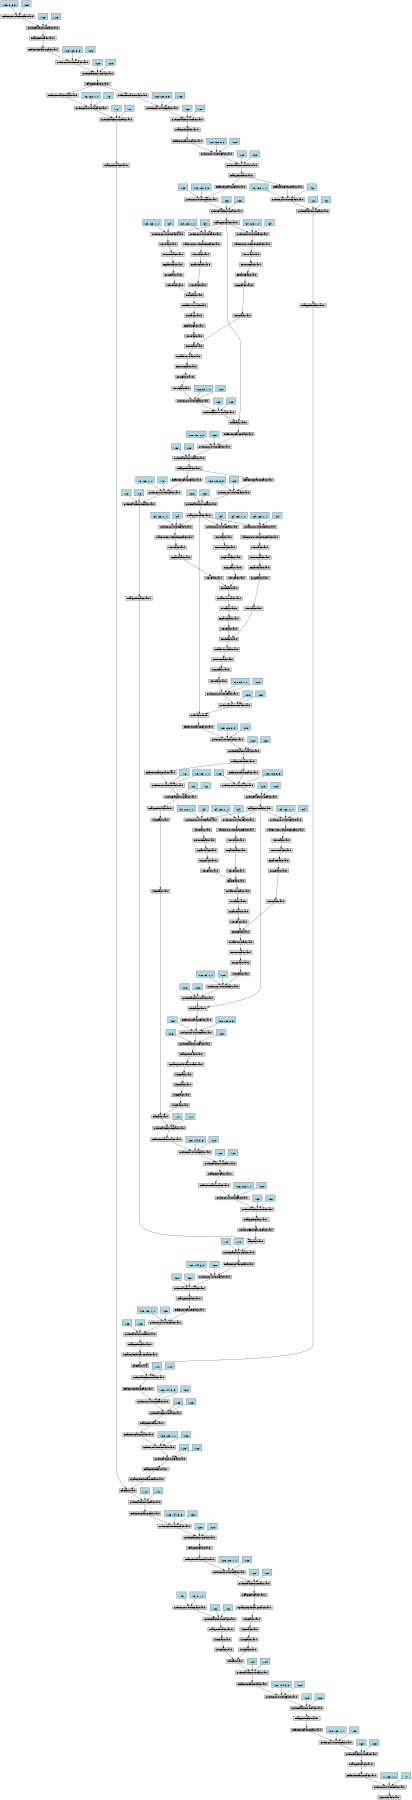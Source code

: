 digraph {
	graph [size="12,12"]
	node [align=left fontsize=12 height=0.2 ranksep=0.1 shape=box style=filled]
	2068046084272 [label=SigmoidBackward]
	2068046084320 -> 2068046084272
	2068046084320 [label=CudnnConvolutionBackward]
	2068046084416 -> 2068046084320
	2068046084416 [label=ReflectionPad2DBackward]
	2068046084608 -> 2068046084416
	2068046084608 [label=LeakyReluBackward1]
	2068046084704 -> 2068046084608
	2068046084704 [label=CudnnBatchNormBackward]
	2068046084800 -> 2068046084704
	2068046084800 [label=CudnnConvolutionBackward]
	2068046084992 -> 2068046084800
	2068046084992 [label=ReflectionPad2DBackward]
	2068046085184 -> 2068046084992
	2068046085184 [label=LeakyReluBackward1]
	2068046085280 -> 2068046085184
	2068046085280 [label=CudnnBatchNormBackward]
	2068046085376 -> 2068046085280
	2068046085376 [label=CudnnConvolutionBackward]
	2068046085568 -> 2068046085376
	2068046085568 [label=ReflectionPad2DBackward]
	2068046085760 -> 2068046085568
	2068046085760 [label=CudnnBatchNormBackward]
	2068046085856 -> 2068046085760
	2068046085856 [label=CatBackward]
	2068046086048 -> 2068046085856
	2068046086048 [label=SliceBackward]
	2068046159984 -> 2068046086048
	2068046159984 [label=SliceBackward]
	2068046160080 -> 2068046159984
	2068046160080 [label=LeakyReluBackward1]
	2068046160176 -> 2068046160080
	2068046160176 [label=CudnnBatchNormBackward]
	2068046160272 -> 2068046160176
	2068046160272 [label=CudnnConvolutionBackward]
	2068046160464 -> 2068046160272
	2068046160464 [label="
 (16, 8, 1, 1)" fillcolor=lightblue]
	2068046160512 -> 2068046160272
	2068046160512 [label="
 (16)" fillcolor=lightblue]
	2068046160320 -> 2068046160176
	2068046160320 [label="
 (16)" fillcolor=lightblue]
	2068046160368 -> 2068046160176
	2068046160368 [label="
 (16)" fillcolor=lightblue]
	2068046086096 -> 2068046085856
	2068046086096 [label=SliceBackward]
	2068046160032 -> 2068046086096
	2068046160032 [label=SliceBackward]
	2068046160224 -> 2068046160032
	2068046160224 [label=SliceBackward]
	2068046160560 -> 2068046160224
	2068046160560 [label=SliceBackward]
	2068046160752 -> 2068046160560
	2068046160752 [label=UpsampleBilinear2DBackward]
	2068046160896 -> 2068046160752
	2068046160896 [label=LeakyReluBackward1]
	2068046160656 -> 2068046160896
	2068046160656 [label=CudnnBatchNormBackward]
	2068046160944 -> 2068046160656
	2068046160944 [label=CudnnConvolutionBackward]
	2068046161136 -> 2068046160944
	2068046161136 [label=ReflectionPad2DBackward]
	2068046161328 -> 2068046161136
	2068046161328 [label=LeakyReluBackward1]
	2068046161424 -> 2068046161328
	2068046161424 [label=CudnnBatchNormBackward]
	2068046161520 -> 2068046161424
	2068046161520 [label=CudnnConvolutionBackward]
	2068046161712 -> 2068046161520
	2068046161712 [label=ReflectionPad2DBackward]
	2068046161904 -> 2068046161712
	2068046161904 [label=CudnnBatchNormBackward]
	2068046162000 -> 2068046161904
	2068046162000 [label=CatBackward]
	2068046162192 -> 2068046162000
	2068046162192 [label=LeakyReluBackward1]
	2068046162336 -> 2068046162192
	2068046162336 [label=CudnnBatchNormBackward]
	2068046162432 -> 2068046162336
	2068046162432 [label=CudnnConvolutionBackward]
	2068046162624 -> 2068046162432
	2068046162624 [label=ReflectionPad2DBackward]
	2068046162816 -> 2068046162624
	2068046162816 [label=LeakyReluBackward1]
	2068046162912 -> 2068046162816
	2068046162912 [label=CudnnBatchNormBackward]
	2068046163008 -> 2068046162912
	2068046163008 [label=CudnnConvolutionBackward]
	2068046163200 -> 2068046163008
	2068046163200 [label=ReflectionPad2DBackward]
	2068046163392 -> 2068046163200
	2068046163392 [label=LeakyReluBackward1]
	2068046163488 -> 2068046163392
	2068046163488 [label=CudnnBatchNormBackward]
	2068046163584 -> 2068046163488
	2068046163584 [label=CudnnConvolutionBackward]
	2068046163776 -> 2068046163584
	2068046163776 [label="
 (128, 8, 3, 3)" fillcolor=lightblue]
	2068046163824 -> 2068046163584
	2068046163824 [label="
 (128)" fillcolor=lightblue]
	2068046163632 -> 2068046163488
	2068046163632 [label="
 (128)" fillcolor=lightblue]
	2068046163680 -> 2068046163488
	2068046163680 [label="
 (128)" fillcolor=lightblue]
	2068046163248 -> 2068046163008
	2068046163248 [label="
 (128, 128, 3, 3)" fillcolor=lightblue]
	2068046163296 -> 2068046163008
	2068046163296 [label="
 (128)" fillcolor=lightblue]
	2068046163056 -> 2068046162912
	2068046163056 [label="
 (128)" fillcolor=lightblue]
	2068046163104 -> 2068046162912
	2068046163104 [label="
 (128)" fillcolor=lightblue]
	2068046162672 -> 2068046162432
	2068046162672 [label="
 (16, 128, 1, 1)" fillcolor=lightblue]
	2068046162720 -> 2068046162432
	2068046162720 [label="
 (16)" fillcolor=lightblue]
	2068046162480 -> 2068046162336
	2068046162480 [label="
 (16)" fillcolor=lightblue]
	2068046162528 -> 2068046162336
	2068046162528 [label="
 (16)" fillcolor=lightblue]
	2068046162240 -> 2068046162000
	2068046162240 [label=UpsampleBilinear2DBackward]
	2068046162384 -> 2068046162240
	2068046162384 [label=LeakyReluBackward1]
	2068046162768 -> 2068046162384
	2068046162768 [label=CudnnBatchNormBackward]
	2068046162960 -> 2068046162768
	2068046162960 [label=CudnnConvolutionBackward]
	2068046163536 -> 2068046162960
	2068046163536 [label=ReflectionPad2DBackward]
	2068046180416 -> 2068046163536
	2068046180416 [label=LeakyReluBackward1]
	2068046180512 -> 2068046180416
	2068046180512 [label=CudnnBatchNormBackward]
	2068046180608 -> 2068046180512
	2068046180608 [label=CudnnConvolutionBackward]
	2068046180800 -> 2068046180608
	2068046180800 [label=ReflectionPad2DBackward]
	2068046180992 -> 2068046180800
	2068046180992 [label=CudnnBatchNormBackward]
	2068046181088 -> 2068046180992
	2068046181088 [label=CatBackward]
	2068046181280 -> 2068046181088
	2068046181280 [label=LeakyReluBackward1]
	2068046181424 -> 2068046181280
	2068046181424 [label=CudnnBatchNormBackward]
	2068046181520 -> 2068046181424
	2068046181520 [label=CudnnConvolutionBackward]
	2068046181712 -> 2068046181520
	2068046181712 [label=ReflectionPad2DBackward]
	2068046181904 -> 2068046181712
	2068046181904 [label=LeakyReluBackward1]
	2068046182000 -> 2068046181904
	2068046182000 [label=CudnnBatchNormBackward]
	2068046182096 -> 2068046182000
	2068046182096 [label=CudnnConvolutionBackward]
	2068046182288 -> 2068046182096
	2068046182288 [label=ReflectionPad2DBackward]
	2068046182480 -> 2068046182288
	2068046182480 [label=LeakyReluBackward1]
	2068046182576 -> 2068046182480
	2068046182576 [label=CudnnBatchNormBackward]
	2068046182672 -> 2068046182576
	2068046182672 [label=CudnnConvolutionBackward]
	2068046182864 -> 2068046182672
	2068046182864 [label=ReflectionPad2DBackward]
	2068046162816 -> 2068046182864
	2068046182912 -> 2068046182672
	2068046182912 [label="
 (128, 128, 3, 3)" fillcolor=lightblue]
	2068046182960 -> 2068046182672
	2068046182960 [label="
 (128)" fillcolor=lightblue]
	2068046182720 -> 2068046182576
	2068046182720 [label="
 (128)" fillcolor=lightblue]
	2068046182768 -> 2068046182576
	2068046182768 [label="
 (128)" fillcolor=lightblue]
	2068046182336 -> 2068046182096
	2068046182336 [label="
 (128, 128, 3, 3)" fillcolor=lightblue]
	2068046182384 -> 2068046182096
	2068046182384 [label="
 (128)" fillcolor=lightblue]
	2068046182144 -> 2068046182000
	2068046182144 [label="
 (128)" fillcolor=lightblue]
	2068046182192 -> 2068046182000
	2068046182192 [label="
 (128)" fillcolor=lightblue]
	2068046181760 -> 2068046181520
	2068046181760 [label="
 (16, 128, 1, 1)" fillcolor=lightblue]
	2068046181808 -> 2068046181520
	2068046181808 [label="
 (16)" fillcolor=lightblue]
	2068046181568 -> 2068046181424
	2068046181568 [label="
 (16)" fillcolor=lightblue]
	2068046181616 -> 2068046181424
	2068046181616 [label="
 (16)" fillcolor=lightblue]
	2068046181328 -> 2068046181088
	2068046181328 [label=UpsampleBilinear2DBackward]
	2068046181472 -> 2068046181328
	2068046181472 [label=LeakyReluBackward1]
	2068046181856 -> 2068046181472
	2068046181856 [label=CudnnBatchNormBackward]
	2068046182048 -> 2068046181856
	2068046182048 [label=CudnnConvolutionBackward]
	2068046182624 -> 2068046182048
	2068046182624 [label=ReflectionPad2DBackward]
	2068046183104 -> 2068046182624
	2068046183104 [label=LeakyReluBackward1]
	2068046183200 -> 2068046183104
	2068046183200 [label=CudnnBatchNormBackward]
	2068046183296 -> 2068046183200
	2068046183296 [label=CudnnConvolutionBackward]
	2068046183488 -> 2068046183296
	2068046183488 [label=ReflectionPad2DBackward]
	2068046183680 -> 2068046183488
	2068046183680 [label=CudnnBatchNormBackward]
	2068046183776 -> 2068046183680
	2068046183776 [label=CatBackward]
	2068046183968 -> 2068046183776
	2068046183968 [label=LeakyReluBackward1]
	2068046184112 -> 2068046183968
	2068046184112 [label=CudnnBatchNormBackward]
	2068046184208 -> 2068046184112
	2068046184208 [label=CudnnConvolutionBackward]
	2068046184400 -> 2068046184208
	2068046184400 [label=ReflectionPad2DBackward]
	2068046192848 -> 2068046184400
	2068046192848 [label=LeakyReluBackward1]
	2068046192944 -> 2068046192848
	2068046192944 [label=CudnnBatchNormBackward]
	2068046193040 -> 2068046192944
	2068046193040 [label=CudnnConvolutionBackward]
	2068046193232 -> 2068046193040
	2068046193232 [label=ReflectionPad2DBackward]
	2068046193424 -> 2068046193232
	2068046193424 [label=AddBackward0]
	2068046193520 -> 2068046193424
	2068046193520 [label=CudnnBatchNormBackward]
	2068046193664 -> 2068046193520
	2068046193664 [label=CudnnConvolutionBackward]
	2068046193856 -> 2068046193664
	2068046193856 [label=ViewBackward]
	2068046194048 -> 2068046193856
	2068046194048 [label=CopyBackwards]
	2068046194144 -> 2068046194048
	2068046194144 [label=PermuteBackward]
	2068046194240 -> 2068046194144
	2068046194240 [label=UnsafeViewBackward]
	2068046194336 -> 2068046194240
	2068046194336 [label=BmmBackward]
	2068046194432 -> 2068046194336
	2068046194432 [label=ViewBackward]
	2068046194576 -> 2068046194432
	2068046194576 [label=ExpandBackward]
	2068046194672 -> 2068046194576
	2068046194672 [label=DivBackward0]
	2068046194768 -> 2068046194672
	2068046194768 [label=UnsafeViewBackward]
	2068046194864 -> 2068046194768
	2068046194864 [label=BmmBackward]
	2068046194960 -> 2068046194864
	2068046194960 [label=ViewBackward]
	2068046195104 -> 2068046194960
	2068046195104 [label=CopyBackwards]
	2068046195248 -> 2068046195104
	2068046195248 [label=ExpandBackward]
	2068046195344 -> 2068046195248
	2068046195344 [label=PermuteBackward]
	2068046195488 -> 2068046195344
	2068046195488 [label=ViewBackward]
	2068046195632 -> 2068046195488
	2068046195632 [label=CudnnConvolutionBackward]
	2068046193568 -> 2068046195632
	2068046193568 [label=LeakyReluBackward1]
	2068046195920 -> 2068046193568
	2068046195920 [label=CudnnBatchNormBackward]
	2068046196064 -> 2068046195920
	2068046196064 [label=CudnnConvolutionBackward]
	2068046196256 -> 2068046196064
	2068046196256 [label=ReflectionPad2DBackward]
	2068046181904 -> 2068046196256
	2068046196304 -> 2068046196064
	2068046196304 [label="
 (128, 128, 3, 3)" fillcolor=lightblue]
	2068046196352 -> 2068046196064
	2068046196352 [label="
 (128)" fillcolor=lightblue]
	2068046196112 -> 2068046195920
	2068046196112 [label="
 (128)" fillcolor=lightblue]
	2068046196160 -> 2068046195920
	2068046196160 [label="
 (128)" fillcolor=lightblue]
	2068046195776 -> 2068046195632
	2068046195776 [label="
 (64, 128, 1, 1)" fillcolor=lightblue]
	2068046195824 -> 2068046195632
	2068046195824 [label="
 (64)" fillcolor=lightblue]
	2068046195008 -> 2068046194864
	2068046195008 [label=ViewBackward]
	2068046195152 -> 2068046195008
	2068046195152 [label=ExpandBackward]
	2068046195392 -> 2068046195152
	2068046195392 [label=ViewBackward]
	2068046195680 -> 2068046195392
	2068046195680 [label=MaxPool2DWithIndicesBackward]
	2068046195968 -> 2068046195680
	2068046195968 [label=CudnnConvolutionBackward]
	2068046193568 -> 2068046195968
	2068046196400 -> 2068046195968
	2068046196400 [label="
 (64, 128, 1, 1)" fillcolor=lightblue]
	2068046196448 -> 2068046195968
	2068046196448 [label="
 (64)" fillcolor=lightblue]
	2068046194480 -> 2068046194336
	2068046194480 [label=ViewBackward]
	2068046194624 -> 2068046194480
	2068046194624 [label=CopyBackwards]
	2068046194816 -> 2068046194624
	2068046194816 [label=ExpandBackward]
	2068046195056 -> 2068046194816
	2068046195056 [label=PermuteBackward]
	2068046195536 -> 2068046195056
	2068046195536 [label=ViewBackward]
	2068046196208 -> 2068046195536
	2068046196208 [label=MaxPool2DWithIndicesBackward]
	2068046196592 -> 2068046196208
	2068046196592 [label=CudnnConvolutionBackward]
	2068046193568 -> 2068046196592
	2068046196688 -> 2068046196592
	2068046196688 [label="
 (64, 128, 1, 1)" fillcolor=lightblue]
	2068046209088 -> 2068046196592
	2068046209088 [label="
 (64)" fillcolor=lightblue]
	2068046193904 -> 2068046193664
	2068046193904 [label="
 (128, 64, 1, 1)" fillcolor=lightblue]
	2068046193952 -> 2068046193664
	2068046193952 [label="
 (128)" fillcolor=lightblue]
	2068046193712 -> 2068046193520
	2068046193712 [label="
 (128)" fillcolor=lightblue]
	2068046193760 -> 2068046193520
	2068046193760 [label="
 (128)" fillcolor=lightblue]
	2068046193568 -> 2068046193424
	2068046193280 -> 2068046193040
	2068046193280 [label="
 (128, 128, 3, 3)" fillcolor=lightblue]
	2068046193328 -> 2068046193040
	2068046193328 [label="
 (128)" fillcolor=lightblue]
	2068046193088 -> 2068046192944
	2068046193088 [label="
 (128)" fillcolor=lightblue]
	2068046193136 -> 2068046192944
	2068046193136 [label="
 (128)" fillcolor=lightblue]
	2068046192704 -> 2068046184208
	2068046192704 [label="
 (16, 128, 1, 1)" fillcolor=lightblue]
	2068046192752 -> 2068046184208
	2068046192752 [label="
 (16)" fillcolor=lightblue]
	2068046184256 -> 2068046184112
	2068046184256 [label="
 (16)" fillcolor=lightblue]
	2068046184304 -> 2068046184112
	2068046184304 [label="
 (16)" fillcolor=lightblue]
	2068046184016 -> 2068046183776
	2068046184016 [label=UpsampleBilinear2DBackward]
	2068046184160 -> 2068046184016
	2068046184160 [label=LeakyReluBackward1]
	2068046192800 -> 2068046184160
	2068046192800 [label=CudnnBatchNormBackward]
	2068046192992 -> 2068046192800
	2068046192992 [label=CudnnConvolutionBackward]
	2068046193616 -> 2068046192992
	2068046193616 [label=ReflectionPad2DBackward]
	2068046194192 -> 2068046193616
	2068046194192 [label=LeakyReluBackward1]
	2068046194384 -> 2068046194192
	2068046194384 [label=CudnnBatchNormBackward]
	2068046194720 -> 2068046194384
	2068046194720 [label=CudnnConvolutionBackward]
	2068046196544 -> 2068046194720
	2068046196544 [label=ReflectionPad2DBackward]
	2068046209232 -> 2068046196544
	2068046209232 [label=CudnnBatchNormBackward]
	2068046209328 -> 2068046209232
	2068046209328 [label=CatBackward]
	2068046209520 -> 2068046209328
	2068046209520 [label=SliceBackward]
	2068046209664 -> 2068046209520
	2068046209664 [label=SliceBackward]
	2068046209760 -> 2068046209664
	2068046209760 [label=LeakyReluBackward1]
	2068046209856 -> 2068046209760
	2068046209856 [label=CudnnBatchNormBackward]
	2068046209952 -> 2068046209856
	2068046209952 [label=CudnnConvolutionBackward]
	2068046210144 -> 2068046209952
	2068046210144 [label=ReflectionPad2DBackward]
	2068046210336 -> 2068046210144
	2068046210336 [label=LeakyReluBackward1]
	2068046210432 -> 2068046210336
	2068046210432 [label=CudnnBatchNormBackward]
	2068046210528 -> 2068046210432
	2068046210528 [label=CudnnConvolutionBackward]
	2068046210720 -> 2068046210528
	2068046210720 [label=ReflectionPad2DBackward]
	2068046210912 -> 2068046210720
	2068046210912 [label=AddBackward0]
	2068046211008 -> 2068046210912
	2068046211008 [label=CudnnBatchNormBackward]
	2068046211152 -> 2068046211008
	2068046211152 [label=CudnnConvolutionBackward]
	2068046211344 -> 2068046211152
	2068046211344 [label=ViewBackward]
	2068046211536 -> 2068046211344
	2068046211536 [label=CopyBackwards]
	2068046211632 -> 2068046211536
	2068046211632 [label=PermuteBackward]
	2068046211728 -> 2068046211632
	2068046211728 [label=UnsafeViewBackward]
	2068046211824 -> 2068046211728
	2068046211824 [label=BmmBackward]
	2068046211920 -> 2068046211824
	2068046211920 [label=ViewBackward]
	2068046212064 -> 2068046211920
	2068046212064 [label=ExpandBackward]
	2068046212160 -> 2068046212064
	2068046212160 [label=DivBackward0]
	2068046212256 -> 2068046212160
	2068046212256 [label=UnsafeViewBackward]
	2068046212352 -> 2068046212256
	2068046212352 [label=BmmBackward]
	2068046212496 -> 2068046212352
	2068046212496 [label=ViewBackward]
	2068046212640 -> 2068046212496
	2068046212640 [label=CopyBackwards]
	2068046212784 -> 2068046212640
	2068046212784 [label=ExpandBackward]
	2068046212880 -> 2068046212784
	2068046212880 [label=PermuteBackward]
	2068046213024 -> 2068046212880
	2068046213024 [label=ViewBackward]
	2068046291056 -> 2068046213024
	2068046291056 [label=CudnnConvolutionBackward]
	2068046211056 -> 2068046291056
	2068046211056 [label=LeakyReluBackward1]
	2068046291344 -> 2068046211056
	2068046291344 [label=CudnnBatchNormBackward]
	2068046291488 -> 2068046291344
	2068046291488 [label=CudnnConvolutionBackward]
	2068046291680 -> 2068046291488
	2068046291680 [label=ReflectionPad2DBackward]
	2068046192848 -> 2068046291680
	2068046291728 -> 2068046291488
	2068046291728 [label="
 (128, 128, 3, 3)" fillcolor=lightblue]
	2068046291776 -> 2068046291488
	2068046291776 [label="
 (128)" fillcolor=lightblue]
	2068046291536 -> 2068046291344
	2068046291536 [label="
 (128)" fillcolor=lightblue]
	2068046291584 -> 2068046291344
	2068046291584 [label="
 (128)" fillcolor=lightblue]
	2068046291200 -> 2068046291056
	2068046291200 [label="
 (64, 128, 1, 1)" fillcolor=lightblue]
	2068046291248 -> 2068046291056
	2068046291248 [label="
 (64)" fillcolor=lightblue]
	2068046212544 -> 2068046212352
	2068046212544 [label=ViewBackward]
	2068046212688 -> 2068046212544
	2068046212688 [label=ExpandBackward]
	2068046212928 -> 2068046212688
	2068046212928 [label=ViewBackward]
	2068046291104 -> 2068046212928
	2068046291104 [label=MaxPool2DWithIndicesBackward]
	2068046291392 -> 2068046291104
	2068046291392 [label=CudnnConvolutionBackward]
	2068046211056 -> 2068046291392
	2068046291824 -> 2068046291392
	2068046291824 [label="
 (64, 128, 1, 1)" fillcolor=lightblue]
	2068046291872 -> 2068046291392
	2068046291872 [label="
 (64)" fillcolor=lightblue]
	2068046211968 -> 2068046211824
	2068046211968 [label=ViewBackward]
	2068046212112 -> 2068046211968
	2068046212112 [label=CopyBackwards]
	2068046212304 -> 2068046212112
	2068046212304 [label=ExpandBackward]
	2068046212592 -> 2068046212304
	2068046212592 [label=PermuteBackward]
	2068046213072 -> 2068046212592
	2068046213072 [label=ViewBackward]
	2068046291632 -> 2068046213072
	2068046291632 [label=MaxPool2DWithIndicesBackward]
	2068046292016 -> 2068046291632
	2068046292016 [label=CudnnConvolutionBackward]
	2068046211056 -> 2068046292016
	2068046292112 -> 2068046292016
	2068046292112 [label="
 (64, 128, 1, 1)" fillcolor=lightblue]
	2068046292160 -> 2068046292016
	2068046292160 [label="
 (64)" fillcolor=lightblue]
	2068046211392 -> 2068046211152
	2068046211392 [label="
 (128, 64, 1, 1)" fillcolor=lightblue]
	2068046211440 -> 2068046211152
	2068046211440 [label="
 (128)" fillcolor=lightblue]
	2068046211200 -> 2068046211008
	2068046211200 [label="
 (128)" fillcolor=lightblue]
	2068046211248 -> 2068046211008
	2068046211248 [label="
 (128)" fillcolor=lightblue]
	2068046211056 -> 2068046210912
	2068046210768 -> 2068046210528
	2068046210768 [label="
 (128, 128, 3, 3)" fillcolor=lightblue]
	2068046210816 -> 2068046210528
	2068046210816 [label="
 (128)" fillcolor=lightblue]
	2068046210576 -> 2068046210432
	2068046210576 [label="
 (128)" fillcolor=lightblue]
	2068046210624 -> 2068046210432
	2068046210624 [label="
 (128)" fillcolor=lightblue]
	2068046210192 -> 2068046209952
	2068046210192 [label="
 (16, 128, 1, 1)" fillcolor=lightblue]
	2068046210240 -> 2068046209952
	2068046210240 [label="
 (16)" fillcolor=lightblue]
	2068046210000 -> 2068046209856
	2068046210000 [label="
 (16)" fillcolor=lightblue]
	2068046210048 -> 2068046209856
	2068046210048 [label="
 (16)" fillcolor=lightblue]
	2068046209568 -> 2068046209328
	2068046209568 [label=SliceBackward]
	2068046209712 -> 2068046209568
	2068046209712 [label=SliceBackward]
	2068046209904 -> 2068046209712
	2068046209904 [label=SliceBackward]
	2068046210288 -> 2068046209904
	2068046210288 [label=SliceBackward]
	2068046210480 -> 2068046210288
	2068046210480 [label=UpsampleBilinear2DBackward]
	2068046210864 -> 2068046210480
	2068046210864 [label=LeakyReluBackward1]
	2068046211104 -> 2068046210864
	2068046211104 [label=CudnnBatchNormBackward]
	2068046211488 -> 2068046211104
	2068046211488 [label=CudnnConvolutionBackward]
	2068046211872 -> 2068046211488
	2068046211872 [label=ReflectionPad2DBackward]
	2068046212832 -> 2068046211872
	2068046212832 [label=AddBackward0]
	2068046291968 -> 2068046212832
	2068046291968 [label=CudnnBatchNormBackward]
	2068046292256 -> 2068046291968
	2068046292256 [label=CudnnConvolutionBackward]
	2068046292448 -> 2068046292256
	2068046292448 [label=ViewBackward]
	2068046292640 -> 2068046292448
	2068046292640 [label=CopyBackwards]
	2068046292736 -> 2068046292640
	2068046292736 [label=PermuteBackward]
	2068046292832 -> 2068046292736
	2068046292832 [label=UnsafeViewBackward]
	2068046292928 -> 2068046292832
	2068046292928 [label=BmmBackward]
	2068046293024 -> 2068046292928
	2068046293024 [label=ViewBackward]
	2068046293168 -> 2068046293024
	2068046293168 [label=ExpandBackward]
	2068046293264 -> 2068046293168
	2068046293264 [label=DivBackward0]
	2068046293360 -> 2068046293264
	2068046293360 [label=UnsafeViewBackward]
	2068046293456 -> 2068046293360
	2068046293456 [label=BmmBackward]
	2068046293552 -> 2068046293456
	2068046293552 [label=ViewBackward]
	2068046293696 -> 2068046293552
	2068046293696 [label=CopyBackwards]
	2068046293792 -> 2068046293696
	2068046293792 [label=ExpandBackward]
	2068046293888 -> 2068046293792
	2068046293888 [label=PermuteBackward]
	2068046293984 -> 2068046293888
	2068046293984 [label=ViewBackward]
	2068046294080 -> 2068046293984
	2068046294080 [label=CudnnConvolutionBackward]
	2068046292064 -> 2068046294080
	2068046292064 [label=LeakyReluBackward1]
	2068046294320 -> 2068046292064
	2068046294320 [label=CudnnBatchNormBackward]
	2068046294416 -> 2068046294320
	2068046294416 [label=CudnnConvolutionBackward]
	2068046294608 -> 2068046294416
	2068046294608 [label=ReflectionPad2DBackward]
	2068046210336 -> 2068046294608
	2068046294656 -> 2068046294416
	2068046294656 [label="
 (128, 128, 3, 3)" fillcolor=lightblue]
	2068046294704 -> 2068046294416
	2068046294704 [label="
 (128)" fillcolor=lightblue]
	2068046294464 -> 2068046294320
	2068046294464 [label="
 (128)" fillcolor=lightblue]
	2068046294512 -> 2068046294320
	2068046294512 [label="
 (128)" fillcolor=lightblue]
	2068046294176 -> 2068046294080
	2068046294176 [label="
 (64, 128, 1, 1)" fillcolor=lightblue]
	2068046294224 -> 2068046294080
	2068046294224 [label="
 (64)" fillcolor=lightblue]
	2068046293600 -> 2068046293456
	2068046293600 [label=ViewBackward]
	2068046293744 -> 2068046293600
	2068046293744 [label=ExpandBackward]
	2068046293936 -> 2068046293744
	2068046293936 [label=ViewBackward]
	2068046294128 -> 2068046293936
	2068046294128 [label=MaxPool2DWithIndicesBackward]
	2068046294368 -> 2068046294128
	2068046294368 [label=CudnnConvolutionBackward]
	2068046292064 -> 2068046294368
	2068046294752 -> 2068046294368
	2068046294752 [label="
 (64, 128, 1, 1)" fillcolor=lightblue]
	2068046294800 -> 2068046294368
	2068046294800 [label="
 (64)" fillcolor=lightblue]
	2068046293072 -> 2068046292928
	2068046293072 [label=ViewBackward]
	2068046293216 -> 2068046293072
	2068046293216 [label=CopyBackwards]
	2068046293408 -> 2068046293216
	2068046293408 [label=ExpandBackward]
	2068046293648 -> 2068046293408
	2068046293648 [label=PermuteBackward]
	2068046294032 -> 2068046293648
	2068046294032 [label=ViewBackward]
	2068046294560 -> 2068046294032
	2068046294560 [label=MaxPool2DWithIndicesBackward]
	2068046294944 -> 2068046294560
	2068046294944 [label=CudnnConvolutionBackward]
	2068046292064 -> 2068046294944
	2068046315584 -> 2068046294944
	2068046315584 [label="
 (64, 128, 1, 1)" fillcolor=lightblue]
	2068046315632 -> 2068046294944
	2068046315632 [label="
 (64)" fillcolor=lightblue]
	2068046292496 -> 2068046292256
	2068046292496 [label="
 (128, 64, 1, 1)" fillcolor=lightblue]
	2068046292544 -> 2068046292256
	2068046292544 [label="
 (128)" fillcolor=lightblue]
	2068046292304 -> 2068046291968
	2068046292304 [label="
 (128)" fillcolor=lightblue]
	2068046292352 -> 2068046291968
	2068046292352 [label="
 (128)" fillcolor=lightblue]
	2068046292064 -> 2068046212832
	2068046212016 -> 2068046211488
	2068046212016 [label="
 (128, 128, 3, 3)" fillcolor=lightblue]
	2068046212208 -> 2068046211488
	2068046212208 [label="
 (128)" fillcolor=lightblue]
	2068046211584 -> 2068046211104
	2068046211584 [label="
 (128)" fillcolor=lightblue]
	2068046211680 -> 2068046211104
	2068046211680 [label="
 (128)" fillcolor=lightblue]
	2068046209376 -> 2068046209232
	2068046209376 [label="
 (144)" fillcolor=lightblue]
	2068046209424 -> 2068046209232
	2068046209424 [label="
 (144)" fillcolor=lightblue]
	2068046196640 -> 2068046194720
	2068046196640 [label="
 (128, 144, 3, 3)" fillcolor=lightblue]
	2068046209136 -> 2068046194720
	2068046209136 [label="
 (128)" fillcolor=lightblue]
	2068046194912 -> 2068046194384
	2068046194912 [label="
 (128)" fillcolor=lightblue]
	2068046195296 -> 2068046194384
	2068046195296 [label="
 (128)" fillcolor=lightblue]
	2068046193808 -> 2068046192992
	2068046193808 [label="
 (128, 128, 1, 1)" fillcolor=lightblue]
	2068046194000 -> 2068046192992
	2068046194000 [label="
 (128)" fillcolor=lightblue]
	2068046193184 -> 2068046192800
	2068046193184 [label="
 (128)" fillcolor=lightblue]
	2068046193376 -> 2068046192800
	2068046193376 [label="
 (128)" fillcolor=lightblue]
	2068046183824 -> 2068046183680
	2068046183824 [label="
 (144)" fillcolor=lightblue]
	2068046183872 -> 2068046183680
	2068046183872 [label="
 (144)" fillcolor=lightblue]
	2068046183536 -> 2068046183296
	2068046183536 [label="
 (128, 144, 3, 3)" fillcolor=lightblue]
	2068046183584 -> 2068046183296
	2068046183584 [label="
 (128)" fillcolor=lightblue]
	2068046183344 -> 2068046183200
	2068046183344 [label="
 (128)" fillcolor=lightblue]
	2068046183392 -> 2068046183200
	2068046183392 [label="
 (128)" fillcolor=lightblue]
	2068046182816 -> 2068046182048
	2068046182816 [label="
 (128, 128, 1, 1)" fillcolor=lightblue]
	2068046183008 -> 2068046182048
	2068046183008 [label="
 (128)" fillcolor=lightblue]
	2068046182240 -> 2068046181856
	2068046182240 [label="
 (128)" fillcolor=lightblue]
	2068046182432 -> 2068046181856
	2068046182432 [label="
 (128)" fillcolor=lightblue]
	2068046181136 -> 2068046180992
	2068046181136 [label="
 (144)" fillcolor=lightblue]
	2068046181184 -> 2068046180992
	2068046181184 [label="
 (144)" fillcolor=lightblue]
	2068046180848 -> 2068046180608
	2068046180848 [label="
 (128, 144, 3, 3)" fillcolor=lightblue]
	2068046180896 -> 2068046180608
	2068046180896 [label="
 (128)" fillcolor=lightblue]
	2068046180656 -> 2068046180512
	2068046180656 [label="
 (128)" fillcolor=lightblue]
	2068046180704 -> 2068046180512
	2068046180704 [label="
 (128)" fillcolor=lightblue]
	2068046163728 -> 2068046162960
	2068046163728 [label="
 (128, 128, 1, 1)" fillcolor=lightblue]
	2068046163872 -> 2068046162960
	2068046163872 [label="
 (128)" fillcolor=lightblue]
	2068046163152 -> 2068046162768
	2068046163152 [label="
 (128)" fillcolor=lightblue]
	2068046163344 -> 2068046162768
	2068046163344 [label="
 (128)" fillcolor=lightblue]
	2068046162048 -> 2068046161904
	2068046162048 [label="
 (144)" fillcolor=lightblue]
	2068046162096 -> 2068046161904
	2068046162096 [label="
 (144)" fillcolor=lightblue]
	2068046161760 -> 2068046161520
	2068046161760 [label="
 (128, 144, 3, 3)" fillcolor=lightblue]
	2068046161808 -> 2068046161520
	2068046161808 [label="
 (128)" fillcolor=lightblue]
	2068046161568 -> 2068046161424
	2068046161568 [label="
 (128)" fillcolor=lightblue]
	2068046161616 -> 2068046161424
	2068046161616 [label="
 (128)" fillcolor=lightblue]
	2068046161184 -> 2068046160944
	2068046161184 [label="
 (128, 128, 1, 1)" fillcolor=lightblue]
	2068046161232 -> 2068046160944
	2068046161232 [label="
 (128)" fillcolor=lightblue]
	2068046160992 -> 2068046160656
	2068046160992 [label="
 (128)" fillcolor=lightblue]
	2068046161040 -> 2068046160656
	2068046161040 [label="
 (128)" fillcolor=lightblue]
	2068046085904 -> 2068046085760
	2068046085904 [label="
 (144)" fillcolor=lightblue]
	2068046085952 -> 2068046085760
	2068046085952 [label="
 (144)" fillcolor=lightblue]
	2068046085616 -> 2068046085376
	2068046085616 [label="
 (128, 144, 3, 3)" fillcolor=lightblue]
	2068046085664 -> 2068046085376
	2068046085664 [label="
 (128)" fillcolor=lightblue]
	2068046085424 -> 2068046085280
	2068046085424 [label="
 (128)" fillcolor=lightblue]
	2068046085472 -> 2068046085280
	2068046085472 [label="
 (128)" fillcolor=lightblue]
	2068046085040 -> 2068046084800
	2068046085040 [label="
 (128, 128, 1, 1)" fillcolor=lightblue]
	2068046085088 -> 2068046084800
	2068046085088 [label="
 (128)" fillcolor=lightblue]
	2068046084848 -> 2068046084704
	2068046084848 [label="
 (128)" fillcolor=lightblue]
	2068046084896 -> 2068046084704
	2068046084896 [label="
 (128)" fillcolor=lightblue]
	2068046084464 -> 2068046084320
	2068046084464 [label="
 (1, 128, 1, 1)" fillcolor=lightblue]
	2068046084512 -> 2068046084320
	2068046084512 [label="
 (1)" fillcolor=lightblue]
}
